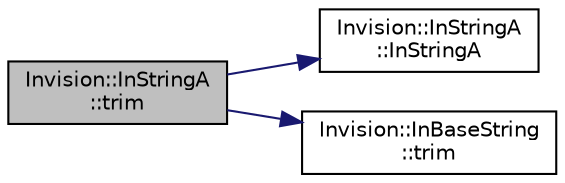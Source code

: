 digraph "Invision::InStringA::trim"
{
 // LATEX_PDF_SIZE
  edge [fontname="Helvetica",fontsize="10",labelfontname="Helvetica",labelfontsize="10"];
  node [fontname="Helvetica",fontsize="10",shape=record];
  rankdir="LR";
  Node1 [label="Invision::InStringA\l::trim",height=0.2,width=0.4,color="black", fillcolor="grey75", style="filled", fontcolor="black",tooltip=" "];
  Node1 -> Node2 [color="midnightblue",fontsize="10",style="solid"];
  Node2 [label="Invision::InStringA\l::InStringA",height=0.2,width=0.4,color="black", fillcolor="white", style="filled",URL="$class_invision_1_1_in_string_a.html#a644d751fe7dc8fe29bc146772abbee68",tooltip=" "];
  Node1 -> Node3 [color="midnightblue",fontsize="10",style="solid"];
  Node3 [label="Invision::InBaseString\l::trim",height=0.2,width=0.4,color="black", fillcolor="white", style="filled",URL="$class_invision_1_1_in_base_string.html#ae375051692e689d5203deaf0644a1968",tooltip=" "];
}
